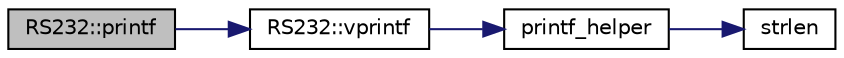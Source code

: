 digraph "RS232::printf"
{
 // LATEX_PDF_SIZE
  edge [fontname="Helvetica",fontsize="10",labelfontname="Helvetica",labelfontsize="10"];
  node [fontname="Helvetica",fontsize="10",shape=record];
  rankdir="LR";
  Node1 [label="RS232::printf",height=0.2,width=0.4,color="black", fillcolor="grey75", style="filled", fontcolor="black",tooltip="Prints a formatted string to serial output."];
  Node1 -> Node2 [color="midnightblue",fontsize="10",style="solid",fontname="Helvetica"];
  Node2 [label="RS232::vprintf",height=0.2,width=0.4,color="black", fillcolor="white", style="filled",URL="$d7/d75/namespace_r_s232.html#a04a4582da3c891beaa849f3ce2189975",tooltip="Prints a formatted string to serial output using a va_list of arguments."];
  Node2 -> Node3 [color="midnightblue",fontsize="10",style="solid",fontname="Helvetica"];
  Node3 [label="printf_helper",height=0.2,width=0.4,color="black", fillcolor="white", style="filled",URL="$d4/d64/printf_8cpp.html#a85a2fff114bf015eba22a1dc163bf1ba",tooltip="Perform all printf operations on the format string using the provided argument list and uses the call..."];
  Node3 -> Node4 [color="midnightblue",fontsize="10",style="solid",fontname="Helvetica"];
  Node4 [label="strlen",height=0.2,width=0.4,color="black", fillcolor="white", style="filled",URL="$d5/d24/string_8cpp.html#a2dee044e4e667b5b789b493abd21cfa4",tooltip="Returns the length of a string."];
}
